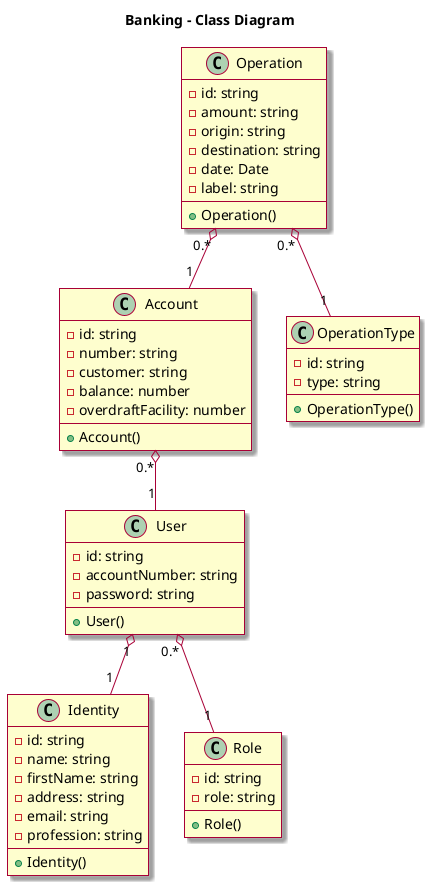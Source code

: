 @startuml

skin rose

title Banking - Class Diagram


class Account {
  - id: string
  - number: string
  - customer: string
  - balance: number
  - overdraftFacility: number
  + Account()
}

class User {
  - id: string
  - accountNumber: string
  - password: string
  + User()
}

class Identity {
  - id: string
  - name: string
  - firstName: string
  - address: string
  - email: string
  - profession: string
  + Identity()
}

class Operation {
  - id: string
  - amount: string
  - origin: string
  - destination: string
  - date: Date
  - label: string
  + Operation()
}

class Role {
  - id: string
  - role: string
  + Role()
}

class OperationType {
  - id: string
  - type: string
  + OperationType()
}

User "0.*" o-- "1" Role
Operation "0.*" o-- "1" Account
Operation "0.*" o-- "1" OperationType
Account "0.*" o-- "1" User
User "1" o-- "1" Identity

@enduml